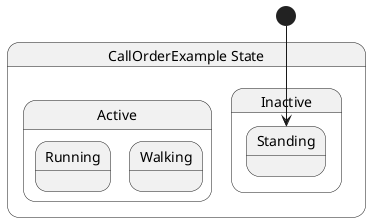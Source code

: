 @startuml CallOrderExample
state "CallOrderExample State" as Chickensoft_LogicBlocks_DiagramGenerator_Tests_TestCases_CallOrderExample_State {
  state "Active" as Chickensoft_LogicBlocks_DiagramGenerator_Tests_TestCases_CallOrderExample_Active {
    state "Running" as Chickensoft_LogicBlocks_DiagramGenerator_Tests_TestCases_CallOrderExample_Running
    state "Walking" as Chickensoft_LogicBlocks_DiagramGenerator_Tests_TestCases_CallOrderExample_Walking
  }
  state "Inactive" as Chickensoft_LogicBlocks_DiagramGenerator_Tests_TestCases_CallOrderExample_Inactive {
    state "Standing" as Chickensoft_LogicBlocks_DiagramGenerator_Tests_TestCases_CallOrderExample_Standing
  }
}
[*] --> Chickensoft_LogicBlocks_DiagramGenerator_Tests_TestCases_CallOrderExample_Standing
@enduml